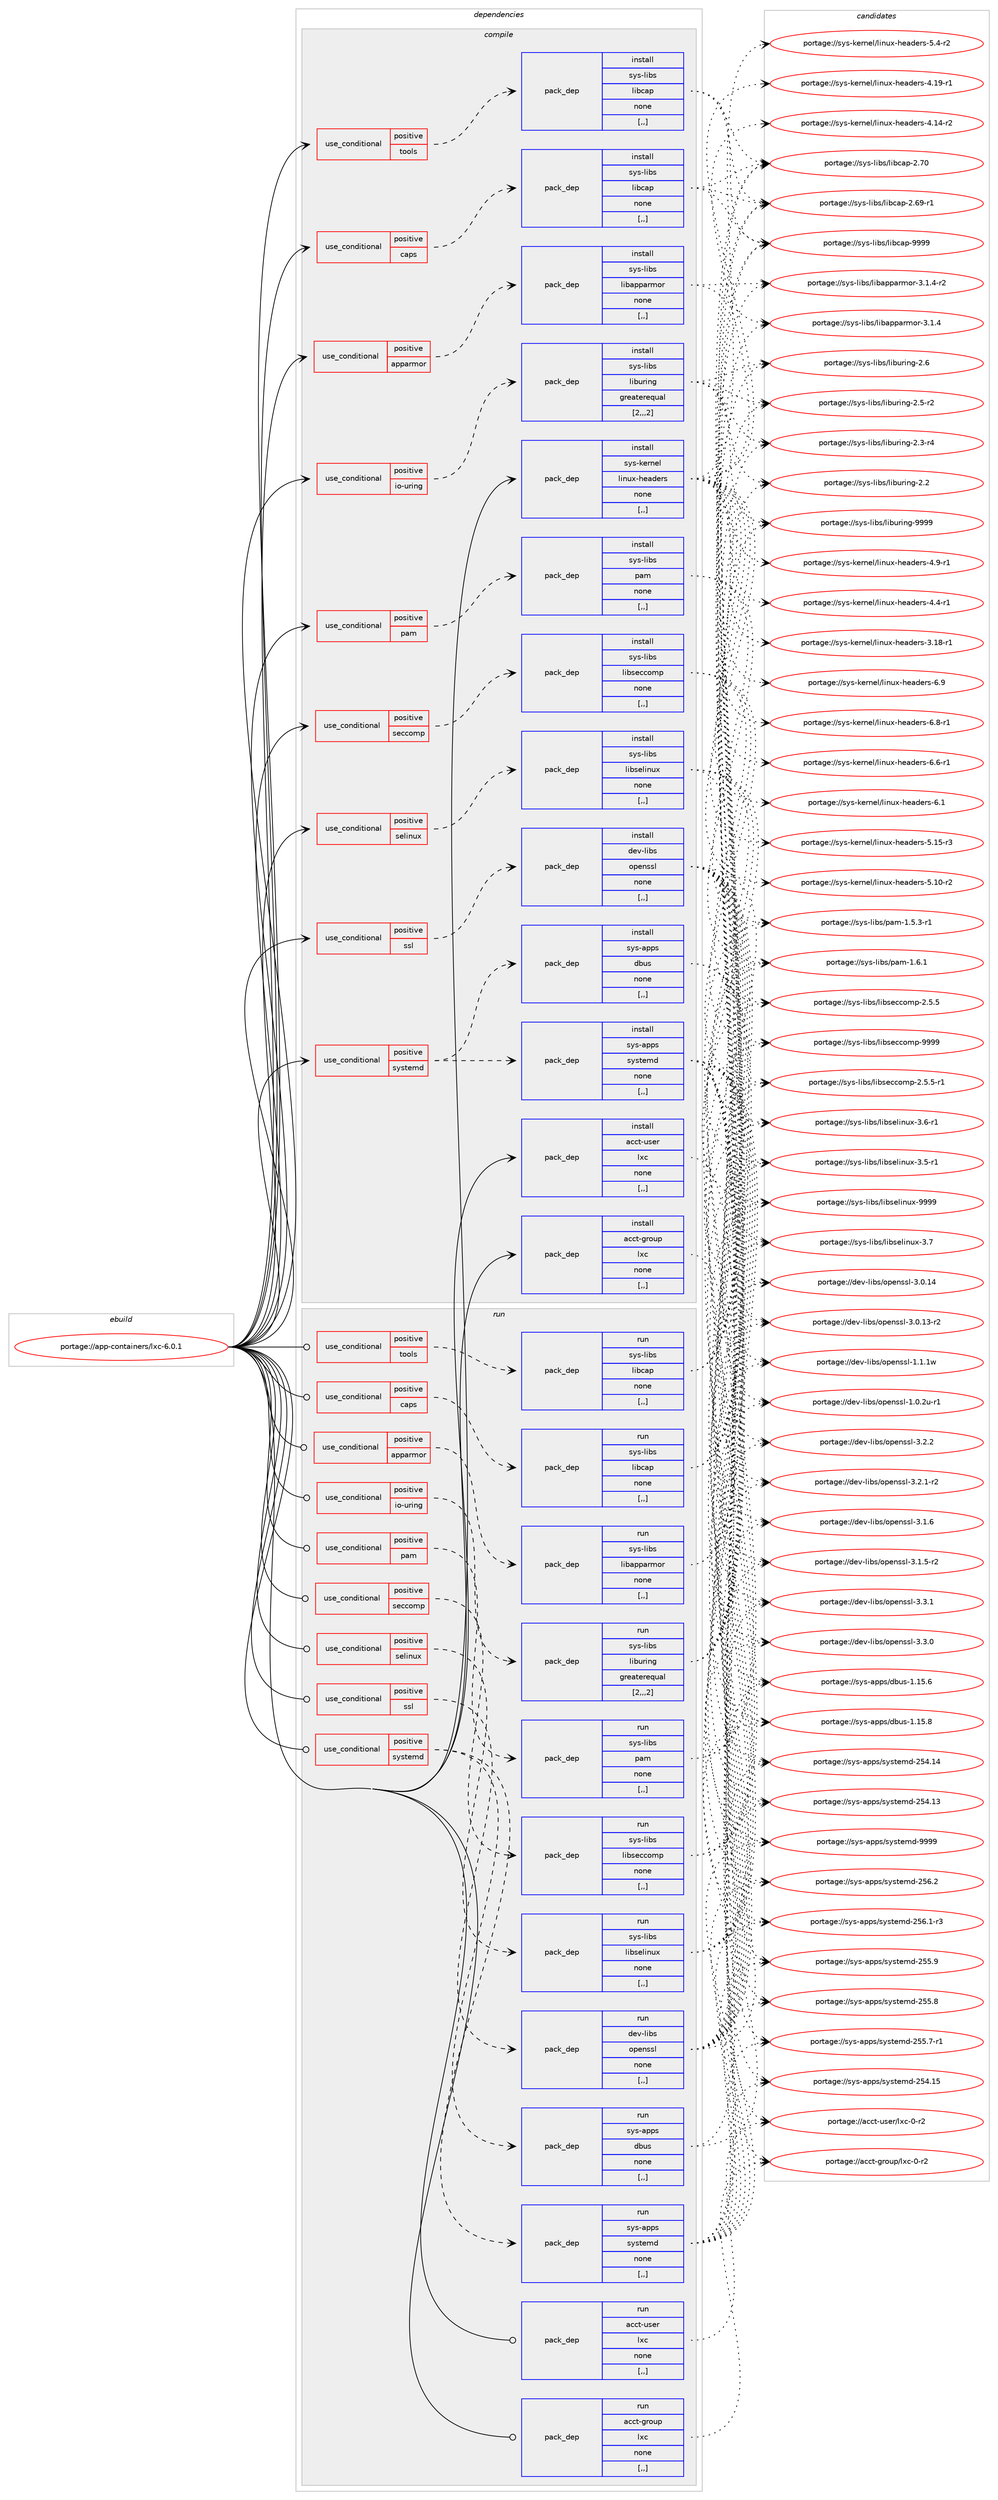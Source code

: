digraph prolog {

# *************
# Graph options
# *************

newrank=true;
concentrate=true;
compound=true;
graph [rankdir=LR,fontname=Helvetica,fontsize=10,ranksep=1.5];#, ranksep=2.5, nodesep=0.2];
edge  [arrowhead=vee];
node  [fontname=Helvetica,fontsize=10];

# **********
# The ebuild
# **********

subgraph cluster_leftcol {
color=gray;
label=<<i>ebuild</i>>;
id [label="portage://app-containers/lxc-6.0.1", color=red, width=4, href="../app-containers/lxc-6.0.1.svg"];
}

# ****************
# The dependencies
# ****************

subgraph cluster_midcol {
color=gray;
label=<<i>dependencies</i>>;
subgraph cluster_compile {
fillcolor="#eeeeee";
style=filled;
label=<<i>compile</i>>;
subgraph cond3061 {
dependency11506 [label=<<TABLE BORDER="0" CELLBORDER="1" CELLSPACING="0" CELLPADDING="4"><TR><TD ROWSPAN="3" CELLPADDING="10">use_conditional</TD></TR><TR><TD>positive</TD></TR><TR><TD>apparmor</TD></TR></TABLE>>, shape=none, color=red];
subgraph pack8384 {
dependency11507 [label=<<TABLE BORDER="0" CELLBORDER="1" CELLSPACING="0" CELLPADDING="4" WIDTH="220"><TR><TD ROWSPAN="6" CELLPADDING="30">pack_dep</TD></TR><TR><TD WIDTH="110">install</TD></TR><TR><TD>sys-libs</TD></TR><TR><TD>libapparmor</TD></TR><TR><TD>none</TD></TR><TR><TD>[,,]</TD></TR></TABLE>>, shape=none, color=blue];
}
dependency11506:e -> dependency11507:w [weight=20,style="dashed",arrowhead="vee"];
}
id:e -> dependency11506:w [weight=20,style="solid",arrowhead="vee"];
subgraph cond3062 {
dependency11508 [label=<<TABLE BORDER="0" CELLBORDER="1" CELLSPACING="0" CELLPADDING="4"><TR><TD ROWSPAN="3" CELLPADDING="10">use_conditional</TD></TR><TR><TD>positive</TD></TR><TR><TD>caps</TD></TR></TABLE>>, shape=none, color=red];
subgraph pack8385 {
dependency11509 [label=<<TABLE BORDER="0" CELLBORDER="1" CELLSPACING="0" CELLPADDING="4" WIDTH="220"><TR><TD ROWSPAN="6" CELLPADDING="30">pack_dep</TD></TR><TR><TD WIDTH="110">install</TD></TR><TR><TD>sys-libs</TD></TR><TR><TD>libcap</TD></TR><TR><TD>none</TD></TR><TR><TD>[,,]</TD></TR></TABLE>>, shape=none, color=blue];
}
dependency11508:e -> dependency11509:w [weight=20,style="dashed",arrowhead="vee"];
}
id:e -> dependency11508:w [weight=20,style="solid",arrowhead="vee"];
subgraph cond3063 {
dependency11510 [label=<<TABLE BORDER="0" CELLBORDER="1" CELLSPACING="0" CELLPADDING="4"><TR><TD ROWSPAN="3" CELLPADDING="10">use_conditional</TD></TR><TR><TD>positive</TD></TR><TR><TD>io-uring</TD></TR></TABLE>>, shape=none, color=red];
subgraph pack8386 {
dependency11511 [label=<<TABLE BORDER="0" CELLBORDER="1" CELLSPACING="0" CELLPADDING="4" WIDTH="220"><TR><TD ROWSPAN="6" CELLPADDING="30">pack_dep</TD></TR><TR><TD WIDTH="110">install</TD></TR><TR><TD>sys-libs</TD></TR><TR><TD>liburing</TD></TR><TR><TD>greaterequal</TD></TR><TR><TD>[2,,,2]</TD></TR></TABLE>>, shape=none, color=blue];
}
dependency11510:e -> dependency11511:w [weight=20,style="dashed",arrowhead="vee"];
}
id:e -> dependency11510:w [weight=20,style="solid",arrowhead="vee"];
subgraph cond3064 {
dependency11512 [label=<<TABLE BORDER="0" CELLBORDER="1" CELLSPACING="0" CELLPADDING="4"><TR><TD ROWSPAN="3" CELLPADDING="10">use_conditional</TD></TR><TR><TD>positive</TD></TR><TR><TD>pam</TD></TR></TABLE>>, shape=none, color=red];
subgraph pack8387 {
dependency11513 [label=<<TABLE BORDER="0" CELLBORDER="1" CELLSPACING="0" CELLPADDING="4" WIDTH="220"><TR><TD ROWSPAN="6" CELLPADDING="30">pack_dep</TD></TR><TR><TD WIDTH="110">install</TD></TR><TR><TD>sys-libs</TD></TR><TR><TD>pam</TD></TR><TR><TD>none</TD></TR><TR><TD>[,,]</TD></TR></TABLE>>, shape=none, color=blue];
}
dependency11512:e -> dependency11513:w [weight=20,style="dashed",arrowhead="vee"];
}
id:e -> dependency11512:w [weight=20,style="solid",arrowhead="vee"];
subgraph cond3065 {
dependency11514 [label=<<TABLE BORDER="0" CELLBORDER="1" CELLSPACING="0" CELLPADDING="4"><TR><TD ROWSPAN="3" CELLPADDING="10">use_conditional</TD></TR><TR><TD>positive</TD></TR><TR><TD>seccomp</TD></TR></TABLE>>, shape=none, color=red];
subgraph pack8388 {
dependency11515 [label=<<TABLE BORDER="0" CELLBORDER="1" CELLSPACING="0" CELLPADDING="4" WIDTH="220"><TR><TD ROWSPAN="6" CELLPADDING="30">pack_dep</TD></TR><TR><TD WIDTH="110">install</TD></TR><TR><TD>sys-libs</TD></TR><TR><TD>libseccomp</TD></TR><TR><TD>none</TD></TR><TR><TD>[,,]</TD></TR></TABLE>>, shape=none, color=blue];
}
dependency11514:e -> dependency11515:w [weight=20,style="dashed",arrowhead="vee"];
}
id:e -> dependency11514:w [weight=20,style="solid",arrowhead="vee"];
subgraph cond3066 {
dependency11516 [label=<<TABLE BORDER="0" CELLBORDER="1" CELLSPACING="0" CELLPADDING="4"><TR><TD ROWSPAN="3" CELLPADDING="10">use_conditional</TD></TR><TR><TD>positive</TD></TR><TR><TD>selinux</TD></TR></TABLE>>, shape=none, color=red];
subgraph pack8389 {
dependency11517 [label=<<TABLE BORDER="0" CELLBORDER="1" CELLSPACING="0" CELLPADDING="4" WIDTH="220"><TR><TD ROWSPAN="6" CELLPADDING="30">pack_dep</TD></TR><TR><TD WIDTH="110">install</TD></TR><TR><TD>sys-libs</TD></TR><TR><TD>libselinux</TD></TR><TR><TD>none</TD></TR><TR><TD>[,,]</TD></TR></TABLE>>, shape=none, color=blue];
}
dependency11516:e -> dependency11517:w [weight=20,style="dashed",arrowhead="vee"];
}
id:e -> dependency11516:w [weight=20,style="solid",arrowhead="vee"];
subgraph cond3067 {
dependency11518 [label=<<TABLE BORDER="0" CELLBORDER="1" CELLSPACING="0" CELLPADDING="4"><TR><TD ROWSPAN="3" CELLPADDING="10">use_conditional</TD></TR><TR><TD>positive</TD></TR><TR><TD>ssl</TD></TR></TABLE>>, shape=none, color=red];
subgraph pack8390 {
dependency11519 [label=<<TABLE BORDER="0" CELLBORDER="1" CELLSPACING="0" CELLPADDING="4" WIDTH="220"><TR><TD ROWSPAN="6" CELLPADDING="30">pack_dep</TD></TR><TR><TD WIDTH="110">install</TD></TR><TR><TD>dev-libs</TD></TR><TR><TD>openssl</TD></TR><TR><TD>none</TD></TR><TR><TD>[,,]</TD></TR></TABLE>>, shape=none, color=blue];
}
dependency11518:e -> dependency11519:w [weight=20,style="dashed",arrowhead="vee"];
}
id:e -> dependency11518:w [weight=20,style="solid",arrowhead="vee"];
subgraph cond3068 {
dependency11520 [label=<<TABLE BORDER="0" CELLBORDER="1" CELLSPACING="0" CELLPADDING="4"><TR><TD ROWSPAN="3" CELLPADDING="10">use_conditional</TD></TR><TR><TD>positive</TD></TR><TR><TD>systemd</TD></TR></TABLE>>, shape=none, color=red];
subgraph pack8391 {
dependency11521 [label=<<TABLE BORDER="0" CELLBORDER="1" CELLSPACING="0" CELLPADDING="4" WIDTH="220"><TR><TD ROWSPAN="6" CELLPADDING="30">pack_dep</TD></TR><TR><TD WIDTH="110">install</TD></TR><TR><TD>sys-apps</TD></TR><TR><TD>dbus</TD></TR><TR><TD>none</TD></TR><TR><TD>[,,]</TD></TR></TABLE>>, shape=none, color=blue];
}
dependency11520:e -> dependency11521:w [weight=20,style="dashed",arrowhead="vee"];
subgraph pack8392 {
dependency11522 [label=<<TABLE BORDER="0" CELLBORDER="1" CELLSPACING="0" CELLPADDING="4" WIDTH="220"><TR><TD ROWSPAN="6" CELLPADDING="30">pack_dep</TD></TR><TR><TD WIDTH="110">install</TD></TR><TR><TD>sys-apps</TD></TR><TR><TD>systemd</TD></TR><TR><TD>none</TD></TR><TR><TD>[,,]</TD></TR></TABLE>>, shape=none, color=blue];
}
dependency11520:e -> dependency11522:w [weight=20,style="dashed",arrowhead="vee"];
}
id:e -> dependency11520:w [weight=20,style="solid",arrowhead="vee"];
subgraph cond3069 {
dependency11523 [label=<<TABLE BORDER="0" CELLBORDER="1" CELLSPACING="0" CELLPADDING="4"><TR><TD ROWSPAN="3" CELLPADDING="10">use_conditional</TD></TR><TR><TD>positive</TD></TR><TR><TD>tools</TD></TR></TABLE>>, shape=none, color=red];
subgraph pack8393 {
dependency11524 [label=<<TABLE BORDER="0" CELLBORDER="1" CELLSPACING="0" CELLPADDING="4" WIDTH="220"><TR><TD ROWSPAN="6" CELLPADDING="30">pack_dep</TD></TR><TR><TD WIDTH="110">install</TD></TR><TR><TD>sys-libs</TD></TR><TR><TD>libcap</TD></TR><TR><TD>none</TD></TR><TR><TD>[,,]</TD></TR></TABLE>>, shape=none, color=blue];
}
dependency11523:e -> dependency11524:w [weight=20,style="dashed",arrowhead="vee"];
}
id:e -> dependency11523:w [weight=20,style="solid",arrowhead="vee"];
subgraph pack8394 {
dependency11525 [label=<<TABLE BORDER="0" CELLBORDER="1" CELLSPACING="0" CELLPADDING="4" WIDTH="220"><TR><TD ROWSPAN="6" CELLPADDING="30">pack_dep</TD></TR><TR><TD WIDTH="110">install</TD></TR><TR><TD>acct-group</TD></TR><TR><TD>lxc</TD></TR><TR><TD>none</TD></TR><TR><TD>[,,]</TD></TR></TABLE>>, shape=none, color=blue];
}
id:e -> dependency11525:w [weight=20,style="solid",arrowhead="vee"];
subgraph pack8395 {
dependency11526 [label=<<TABLE BORDER="0" CELLBORDER="1" CELLSPACING="0" CELLPADDING="4" WIDTH="220"><TR><TD ROWSPAN="6" CELLPADDING="30">pack_dep</TD></TR><TR><TD WIDTH="110">install</TD></TR><TR><TD>acct-user</TD></TR><TR><TD>lxc</TD></TR><TR><TD>none</TD></TR><TR><TD>[,,]</TD></TR></TABLE>>, shape=none, color=blue];
}
id:e -> dependency11526:w [weight=20,style="solid",arrowhead="vee"];
subgraph pack8396 {
dependency11527 [label=<<TABLE BORDER="0" CELLBORDER="1" CELLSPACING="0" CELLPADDING="4" WIDTH="220"><TR><TD ROWSPAN="6" CELLPADDING="30">pack_dep</TD></TR><TR><TD WIDTH="110">install</TD></TR><TR><TD>sys-kernel</TD></TR><TR><TD>linux-headers</TD></TR><TR><TD>none</TD></TR><TR><TD>[,,]</TD></TR></TABLE>>, shape=none, color=blue];
}
id:e -> dependency11527:w [weight=20,style="solid",arrowhead="vee"];
}
subgraph cluster_compileandrun {
fillcolor="#eeeeee";
style=filled;
label=<<i>compile and run</i>>;
}
subgraph cluster_run {
fillcolor="#eeeeee";
style=filled;
label=<<i>run</i>>;
subgraph cond3070 {
dependency11528 [label=<<TABLE BORDER="0" CELLBORDER="1" CELLSPACING="0" CELLPADDING="4"><TR><TD ROWSPAN="3" CELLPADDING="10">use_conditional</TD></TR><TR><TD>positive</TD></TR><TR><TD>apparmor</TD></TR></TABLE>>, shape=none, color=red];
subgraph pack8397 {
dependency11529 [label=<<TABLE BORDER="0" CELLBORDER="1" CELLSPACING="0" CELLPADDING="4" WIDTH="220"><TR><TD ROWSPAN="6" CELLPADDING="30">pack_dep</TD></TR><TR><TD WIDTH="110">run</TD></TR><TR><TD>sys-libs</TD></TR><TR><TD>libapparmor</TD></TR><TR><TD>none</TD></TR><TR><TD>[,,]</TD></TR></TABLE>>, shape=none, color=blue];
}
dependency11528:e -> dependency11529:w [weight=20,style="dashed",arrowhead="vee"];
}
id:e -> dependency11528:w [weight=20,style="solid",arrowhead="odot"];
subgraph cond3071 {
dependency11530 [label=<<TABLE BORDER="0" CELLBORDER="1" CELLSPACING="0" CELLPADDING="4"><TR><TD ROWSPAN="3" CELLPADDING="10">use_conditional</TD></TR><TR><TD>positive</TD></TR><TR><TD>caps</TD></TR></TABLE>>, shape=none, color=red];
subgraph pack8398 {
dependency11531 [label=<<TABLE BORDER="0" CELLBORDER="1" CELLSPACING="0" CELLPADDING="4" WIDTH="220"><TR><TD ROWSPAN="6" CELLPADDING="30">pack_dep</TD></TR><TR><TD WIDTH="110">run</TD></TR><TR><TD>sys-libs</TD></TR><TR><TD>libcap</TD></TR><TR><TD>none</TD></TR><TR><TD>[,,]</TD></TR></TABLE>>, shape=none, color=blue];
}
dependency11530:e -> dependency11531:w [weight=20,style="dashed",arrowhead="vee"];
}
id:e -> dependency11530:w [weight=20,style="solid",arrowhead="odot"];
subgraph cond3072 {
dependency11532 [label=<<TABLE BORDER="0" CELLBORDER="1" CELLSPACING="0" CELLPADDING="4"><TR><TD ROWSPAN="3" CELLPADDING="10">use_conditional</TD></TR><TR><TD>positive</TD></TR><TR><TD>io-uring</TD></TR></TABLE>>, shape=none, color=red];
subgraph pack8399 {
dependency11533 [label=<<TABLE BORDER="0" CELLBORDER="1" CELLSPACING="0" CELLPADDING="4" WIDTH="220"><TR><TD ROWSPAN="6" CELLPADDING="30">pack_dep</TD></TR><TR><TD WIDTH="110">run</TD></TR><TR><TD>sys-libs</TD></TR><TR><TD>liburing</TD></TR><TR><TD>greaterequal</TD></TR><TR><TD>[2,,,2]</TD></TR></TABLE>>, shape=none, color=blue];
}
dependency11532:e -> dependency11533:w [weight=20,style="dashed",arrowhead="vee"];
}
id:e -> dependency11532:w [weight=20,style="solid",arrowhead="odot"];
subgraph cond3073 {
dependency11534 [label=<<TABLE BORDER="0" CELLBORDER="1" CELLSPACING="0" CELLPADDING="4"><TR><TD ROWSPAN="3" CELLPADDING="10">use_conditional</TD></TR><TR><TD>positive</TD></TR><TR><TD>pam</TD></TR></TABLE>>, shape=none, color=red];
subgraph pack8400 {
dependency11535 [label=<<TABLE BORDER="0" CELLBORDER="1" CELLSPACING="0" CELLPADDING="4" WIDTH="220"><TR><TD ROWSPAN="6" CELLPADDING="30">pack_dep</TD></TR><TR><TD WIDTH="110">run</TD></TR><TR><TD>sys-libs</TD></TR><TR><TD>pam</TD></TR><TR><TD>none</TD></TR><TR><TD>[,,]</TD></TR></TABLE>>, shape=none, color=blue];
}
dependency11534:e -> dependency11535:w [weight=20,style="dashed",arrowhead="vee"];
}
id:e -> dependency11534:w [weight=20,style="solid",arrowhead="odot"];
subgraph cond3074 {
dependency11536 [label=<<TABLE BORDER="0" CELLBORDER="1" CELLSPACING="0" CELLPADDING="4"><TR><TD ROWSPAN="3" CELLPADDING="10">use_conditional</TD></TR><TR><TD>positive</TD></TR><TR><TD>seccomp</TD></TR></TABLE>>, shape=none, color=red];
subgraph pack8401 {
dependency11537 [label=<<TABLE BORDER="0" CELLBORDER="1" CELLSPACING="0" CELLPADDING="4" WIDTH="220"><TR><TD ROWSPAN="6" CELLPADDING="30">pack_dep</TD></TR><TR><TD WIDTH="110">run</TD></TR><TR><TD>sys-libs</TD></TR><TR><TD>libseccomp</TD></TR><TR><TD>none</TD></TR><TR><TD>[,,]</TD></TR></TABLE>>, shape=none, color=blue];
}
dependency11536:e -> dependency11537:w [weight=20,style="dashed",arrowhead="vee"];
}
id:e -> dependency11536:w [weight=20,style="solid",arrowhead="odot"];
subgraph cond3075 {
dependency11538 [label=<<TABLE BORDER="0" CELLBORDER="1" CELLSPACING="0" CELLPADDING="4"><TR><TD ROWSPAN="3" CELLPADDING="10">use_conditional</TD></TR><TR><TD>positive</TD></TR><TR><TD>selinux</TD></TR></TABLE>>, shape=none, color=red];
subgraph pack8402 {
dependency11539 [label=<<TABLE BORDER="0" CELLBORDER="1" CELLSPACING="0" CELLPADDING="4" WIDTH="220"><TR><TD ROWSPAN="6" CELLPADDING="30">pack_dep</TD></TR><TR><TD WIDTH="110">run</TD></TR><TR><TD>sys-libs</TD></TR><TR><TD>libselinux</TD></TR><TR><TD>none</TD></TR><TR><TD>[,,]</TD></TR></TABLE>>, shape=none, color=blue];
}
dependency11538:e -> dependency11539:w [weight=20,style="dashed",arrowhead="vee"];
}
id:e -> dependency11538:w [weight=20,style="solid",arrowhead="odot"];
subgraph cond3076 {
dependency11540 [label=<<TABLE BORDER="0" CELLBORDER="1" CELLSPACING="0" CELLPADDING="4"><TR><TD ROWSPAN="3" CELLPADDING="10">use_conditional</TD></TR><TR><TD>positive</TD></TR><TR><TD>ssl</TD></TR></TABLE>>, shape=none, color=red];
subgraph pack8403 {
dependency11541 [label=<<TABLE BORDER="0" CELLBORDER="1" CELLSPACING="0" CELLPADDING="4" WIDTH="220"><TR><TD ROWSPAN="6" CELLPADDING="30">pack_dep</TD></TR><TR><TD WIDTH="110">run</TD></TR><TR><TD>dev-libs</TD></TR><TR><TD>openssl</TD></TR><TR><TD>none</TD></TR><TR><TD>[,,]</TD></TR></TABLE>>, shape=none, color=blue];
}
dependency11540:e -> dependency11541:w [weight=20,style="dashed",arrowhead="vee"];
}
id:e -> dependency11540:w [weight=20,style="solid",arrowhead="odot"];
subgraph cond3077 {
dependency11542 [label=<<TABLE BORDER="0" CELLBORDER="1" CELLSPACING="0" CELLPADDING="4"><TR><TD ROWSPAN="3" CELLPADDING="10">use_conditional</TD></TR><TR><TD>positive</TD></TR><TR><TD>systemd</TD></TR></TABLE>>, shape=none, color=red];
subgraph pack8404 {
dependency11543 [label=<<TABLE BORDER="0" CELLBORDER="1" CELLSPACING="0" CELLPADDING="4" WIDTH="220"><TR><TD ROWSPAN="6" CELLPADDING="30">pack_dep</TD></TR><TR><TD WIDTH="110">run</TD></TR><TR><TD>sys-apps</TD></TR><TR><TD>dbus</TD></TR><TR><TD>none</TD></TR><TR><TD>[,,]</TD></TR></TABLE>>, shape=none, color=blue];
}
dependency11542:e -> dependency11543:w [weight=20,style="dashed",arrowhead="vee"];
subgraph pack8405 {
dependency11544 [label=<<TABLE BORDER="0" CELLBORDER="1" CELLSPACING="0" CELLPADDING="4" WIDTH="220"><TR><TD ROWSPAN="6" CELLPADDING="30">pack_dep</TD></TR><TR><TD WIDTH="110">run</TD></TR><TR><TD>sys-apps</TD></TR><TR><TD>systemd</TD></TR><TR><TD>none</TD></TR><TR><TD>[,,]</TD></TR></TABLE>>, shape=none, color=blue];
}
dependency11542:e -> dependency11544:w [weight=20,style="dashed",arrowhead="vee"];
}
id:e -> dependency11542:w [weight=20,style="solid",arrowhead="odot"];
subgraph cond3078 {
dependency11545 [label=<<TABLE BORDER="0" CELLBORDER="1" CELLSPACING="0" CELLPADDING="4"><TR><TD ROWSPAN="3" CELLPADDING="10">use_conditional</TD></TR><TR><TD>positive</TD></TR><TR><TD>tools</TD></TR></TABLE>>, shape=none, color=red];
subgraph pack8406 {
dependency11546 [label=<<TABLE BORDER="0" CELLBORDER="1" CELLSPACING="0" CELLPADDING="4" WIDTH="220"><TR><TD ROWSPAN="6" CELLPADDING="30">pack_dep</TD></TR><TR><TD WIDTH="110">run</TD></TR><TR><TD>sys-libs</TD></TR><TR><TD>libcap</TD></TR><TR><TD>none</TD></TR><TR><TD>[,,]</TD></TR></TABLE>>, shape=none, color=blue];
}
dependency11545:e -> dependency11546:w [weight=20,style="dashed",arrowhead="vee"];
}
id:e -> dependency11545:w [weight=20,style="solid",arrowhead="odot"];
subgraph pack8407 {
dependency11547 [label=<<TABLE BORDER="0" CELLBORDER="1" CELLSPACING="0" CELLPADDING="4" WIDTH="220"><TR><TD ROWSPAN="6" CELLPADDING="30">pack_dep</TD></TR><TR><TD WIDTH="110">run</TD></TR><TR><TD>acct-group</TD></TR><TR><TD>lxc</TD></TR><TR><TD>none</TD></TR><TR><TD>[,,]</TD></TR></TABLE>>, shape=none, color=blue];
}
id:e -> dependency11547:w [weight=20,style="solid",arrowhead="odot"];
subgraph pack8408 {
dependency11548 [label=<<TABLE BORDER="0" CELLBORDER="1" CELLSPACING="0" CELLPADDING="4" WIDTH="220"><TR><TD ROWSPAN="6" CELLPADDING="30">pack_dep</TD></TR><TR><TD WIDTH="110">run</TD></TR><TR><TD>acct-user</TD></TR><TR><TD>lxc</TD></TR><TR><TD>none</TD></TR><TR><TD>[,,]</TD></TR></TABLE>>, shape=none, color=blue];
}
id:e -> dependency11548:w [weight=20,style="solid",arrowhead="odot"];
}
}

# **************
# The candidates
# **************

subgraph cluster_choices {
rank=same;
color=gray;
label=<<i>candidates</i>>;

subgraph choice8384 {
color=black;
nodesep=1;
choice1151211154510810598115471081059897112112971141091111144551464946524511450 [label="portage://sys-libs/libapparmor-3.1.4-r2", color=red, width=4,href="../sys-libs/libapparmor-3.1.4-r2.svg"];
choice115121115451081059811547108105989711211297114109111114455146494652 [label="portage://sys-libs/libapparmor-3.1.4", color=red, width=4,href="../sys-libs/libapparmor-3.1.4.svg"];
dependency11507:e -> choice1151211154510810598115471081059897112112971141091111144551464946524511450:w [style=dotted,weight="100"];
dependency11507:e -> choice115121115451081059811547108105989711211297114109111114455146494652:w [style=dotted,weight="100"];
}
subgraph choice8385 {
color=black;
nodesep=1;
choice1151211154510810598115471081059899971124557575757 [label="portage://sys-libs/libcap-9999", color=red, width=4,href="../sys-libs/libcap-9999.svg"];
choice1151211154510810598115471081059899971124550465548 [label="portage://sys-libs/libcap-2.70", color=red, width=4,href="../sys-libs/libcap-2.70.svg"];
choice11512111545108105981154710810598999711245504654574511449 [label="portage://sys-libs/libcap-2.69-r1", color=red, width=4,href="../sys-libs/libcap-2.69-r1.svg"];
dependency11509:e -> choice1151211154510810598115471081059899971124557575757:w [style=dotted,weight="100"];
dependency11509:e -> choice1151211154510810598115471081059899971124550465548:w [style=dotted,weight="100"];
dependency11509:e -> choice11512111545108105981154710810598999711245504654574511449:w [style=dotted,weight="100"];
}
subgraph choice8386 {
color=black;
nodesep=1;
choice115121115451081059811547108105981171141051101034557575757 [label="portage://sys-libs/liburing-9999", color=red, width=4,href="../sys-libs/liburing-9999.svg"];
choice1151211154510810598115471081059811711410511010345504654 [label="portage://sys-libs/liburing-2.6", color=red, width=4,href="../sys-libs/liburing-2.6.svg"];
choice11512111545108105981154710810598117114105110103455046534511450 [label="portage://sys-libs/liburing-2.5-r2", color=red, width=4,href="../sys-libs/liburing-2.5-r2.svg"];
choice11512111545108105981154710810598117114105110103455046514511452 [label="portage://sys-libs/liburing-2.3-r4", color=red, width=4,href="../sys-libs/liburing-2.3-r4.svg"];
choice1151211154510810598115471081059811711410511010345504650 [label="portage://sys-libs/liburing-2.2", color=red, width=4,href="../sys-libs/liburing-2.2.svg"];
dependency11511:e -> choice115121115451081059811547108105981171141051101034557575757:w [style=dotted,weight="100"];
dependency11511:e -> choice1151211154510810598115471081059811711410511010345504654:w [style=dotted,weight="100"];
dependency11511:e -> choice11512111545108105981154710810598117114105110103455046534511450:w [style=dotted,weight="100"];
dependency11511:e -> choice11512111545108105981154710810598117114105110103455046514511452:w [style=dotted,weight="100"];
dependency11511:e -> choice1151211154510810598115471081059811711410511010345504650:w [style=dotted,weight="100"];
}
subgraph choice8387 {
color=black;
nodesep=1;
choice11512111545108105981154711297109454946544649 [label="portage://sys-libs/pam-1.6.1", color=red, width=4,href="../sys-libs/pam-1.6.1.svg"];
choice115121115451081059811547112971094549465346514511449 [label="portage://sys-libs/pam-1.5.3-r1", color=red, width=4,href="../sys-libs/pam-1.5.3-r1.svg"];
dependency11513:e -> choice11512111545108105981154711297109454946544649:w [style=dotted,weight="100"];
dependency11513:e -> choice115121115451081059811547112971094549465346514511449:w [style=dotted,weight="100"];
}
subgraph choice8388 {
color=black;
nodesep=1;
choice1151211154510810598115471081059811510199991111091124557575757 [label="portage://sys-libs/libseccomp-9999", color=red, width=4,href="../sys-libs/libseccomp-9999.svg"];
choice1151211154510810598115471081059811510199991111091124550465346534511449 [label="portage://sys-libs/libseccomp-2.5.5-r1", color=red, width=4,href="../sys-libs/libseccomp-2.5.5-r1.svg"];
choice115121115451081059811547108105981151019999111109112455046534653 [label="portage://sys-libs/libseccomp-2.5.5", color=red, width=4,href="../sys-libs/libseccomp-2.5.5.svg"];
dependency11515:e -> choice1151211154510810598115471081059811510199991111091124557575757:w [style=dotted,weight="100"];
dependency11515:e -> choice1151211154510810598115471081059811510199991111091124550465346534511449:w [style=dotted,weight="100"];
dependency11515:e -> choice115121115451081059811547108105981151019999111109112455046534653:w [style=dotted,weight="100"];
}
subgraph choice8389 {
color=black;
nodesep=1;
choice115121115451081059811547108105981151011081051101171204557575757 [label="portage://sys-libs/libselinux-9999", color=red, width=4,href="../sys-libs/libselinux-9999.svg"];
choice1151211154510810598115471081059811510110810511011712045514655 [label="portage://sys-libs/libselinux-3.7", color=red, width=4,href="../sys-libs/libselinux-3.7.svg"];
choice11512111545108105981154710810598115101108105110117120455146544511449 [label="portage://sys-libs/libselinux-3.6-r1", color=red, width=4,href="../sys-libs/libselinux-3.6-r1.svg"];
choice11512111545108105981154710810598115101108105110117120455146534511449 [label="portage://sys-libs/libselinux-3.5-r1", color=red, width=4,href="../sys-libs/libselinux-3.5-r1.svg"];
dependency11517:e -> choice115121115451081059811547108105981151011081051101171204557575757:w [style=dotted,weight="100"];
dependency11517:e -> choice1151211154510810598115471081059811510110810511011712045514655:w [style=dotted,weight="100"];
dependency11517:e -> choice11512111545108105981154710810598115101108105110117120455146544511449:w [style=dotted,weight="100"];
dependency11517:e -> choice11512111545108105981154710810598115101108105110117120455146534511449:w [style=dotted,weight="100"];
}
subgraph choice8390 {
color=black;
nodesep=1;
choice100101118451081059811547111112101110115115108455146514649 [label="portage://dev-libs/openssl-3.3.1", color=red, width=4,href="../dev-libs/openssl-3.3.1.svg"];
choice100101118451081059811547111112101110115115108455146514648 [label="portage://dev-libs/openssl-3.3.0", color=red, width=4,href="../dev-libs/openssl-3.3.0.svg"];
choice100101118451081059811547111112101110115115108455146504650 [label="portage://dev-libs/openssl-3.2.2", color=red, width=4,href="../dev-libs/openssl-3.2.2.svg"];
choice1001011184510810598115471111121011101151151084551465046494511450 [label="portage://dev-libs/openssl-3.2.1-r2", color=red, width=4,href="../dev-libs/openssl-3.2.1-r2.svg"];
choice100101118451081059811547111112101110115115108455146494654 [label="portage://dev-libs/openssl-3.1.6", color=red, width=4,href="../dev-libs/openssl-3.1.6.svg"];
choice1001011184510810598115471111121011101151151084551464946534511450 [label="portage://dev-libs/openssl-3.1.5-r2", color=red, width=4,href="../dev-libs/openssl-3.1.5-r2.svg"];
choice10010111845108105981154711111210111011511510845514648464952 [label="portage://dev-libs/openssl-3.0.14", color=red, width=4,href="../dev-libs/openssl-3.0.14.svg"];
choice100101118451081059811547111112101110115115108455146484649514511450 [label="portage://dev-libs/openssl-3.0.13-r2", color=red, width=4,href="../dev-libs/openssl-3.0.13-r2.svg"];
choice100101118451081059811547111112101110115115108454946494649119 [label="portage://dev-libs/openssl-1.1.1w", color=red, width=4,href="../dev-libs/openssl-1.1.1w.svg"];
choice1001011184510810598115471111121011101151151084549464846501174511449 [label="portage://dev-libs/openssl-1.0.2u-r1", color=red, width=4,href="../dev-libs/openssl-1.0.2u-r1.svg"];
dependency11519:e -> choice100101118451081059811547111112101110115115108455146514649:w [style=dotted,weight="100"];
dependency11519:e -> choice100101118451081059811547111112101110115115108455146514648:w [style=dotted,weight="100"];
dependency11519:e -> choice100101118451081059811547111112101110115115108455146504650:w [style=dotted,weight="100"];
dependency11519:e -> choice1001011184510810598115471111121011101151151084551465046494511450:w [style=dotted,weight="100"];
dependency11519:e -> choice100101118451081059811547111112101110115115108455146494654:w [style=dotted,weight="100"];
dependency11519:e -> choice1001011184510810598115471111121011101151151084551464946534511450:w [style=dotted,weight="100"];
dependency11519:e -> choice10010111845108105981154711111210111011511510845514648464952:w [style=dotted,weight="100"];
dependency11519:e -> choice100101118451081059811547111112101110115115108455146484649514511450:w [style=dotted,weight="100"];
dependency11519:e -> choice100101118451081059811547111112101110115115108454946494649119:w [style=dotted,weight="100"];
dependency11519:e -> choice1001011184510810598115471111121011101151151084549464846501174511449:w [style=dotted,weight="100"];
}
subgraph choice8391 {
color=black;
nodesep=1;
choice1151211154597112112115471009811711545494649534656 [label="portage://sys-apps/dbus-1.15.8", color=red, width=4,href="../sys-apps/dbus-1.15.8.svg"];
choice1151211154597112112115471009811711545494649534654 [label="portage://sys-apps/dbus-1.15.6", color=red, width=4,href="../sys-apps/dbus-1.15.6.svg"];
dependency11521:e -> choice1151211154597112112115471009811711545494649534656:w [style=dotted,weight="100"];
dependency11521:e -> choice1151211154597112112115471009811711545494649534654:w [style=dotted,weight="100"];
}
subgraph choice8392 {
color=black;
nodesep=1;
choice1151211154597112112115471151211151161011091004557575757 [label="portage://sys-apps/systemd-9999", color=red, width=4,href="../sys-apps/systemd-9999.svg"];
choice115121115459711211211547115121115116101109100455053544650 [label="portage://sys-apps/systemd-256.2", color=red, width=4,href="../sys-apps/systemd-256.2.svg"];
choice1151211154597112112115471151211151161011091004550535446494511451 [label="portage://sys-apps/systemd-256.1-r3", color=red, width=4,href="../sys-apps/systemd-256.1-r3.svg"];
choice115121115459711211211547115121115116101109100455053534657 [label="portage://sys-apps/systemd-255.9", color=red, width=4,href="../sys-apps/systemd-255.9.svg"];
choice115121115459711211211547115121115116101109100455053534656 [label="portage://sys-apps/systemd-255.8", color=red, width=4,href="../sys-apps/systemd-255.8.svg"];
choice1151211154597112112115471151211151161011091004550535346554511449 [label="portage://sys-apps/systemd-255.7-r1", color=red, width=4,href="../sys-apps/systemd-255.7-r1.svg"];
choice11512111545971121121154711512111511610110910045505352464953 [label="portage://sys-apps/systemd-254.15", color=red, width=4,href="../sys-apps/systemd-254.15.svg"];
choice11512111545971121121154711512111511610110910045505352464952 [label="portage://sys-apps/systemd-254.14", color=red, width=4,href="../sys-apps/systemd-254.14.svg"];
choice11512111545971121121154711512111511610110910045505352464951 [label="portage://sys-apps/systemd-254.13", color=red, width=4,href="../sys-apps/systemd-254.13.svg"];
dependency11522:e -> choice1151211154597112112115471151211151161011091004557575757:w [style=dotted,weight="100"];
dependency11522:e -> choice115121115459711211211547115121115116101109100455053544650:w [style=dotted,weight="100"];
dependency11522:e -> choice1151211154597112112115471151211151161011091004550535446494511451:w [style=dotted,weight="100"];
dependency11522:e -> choice115121115459711211211547115121115116101109100455053534657:w [style=dotted,weight="100"];
dependency11522:e -> choice115121115459711211211547115121115116101109100455053534656:w [style=dotted,weight="100"];
dependency11522:e -> choice1151211154597112112115471151211151161011091004550535346554511449:w [style=dotted,weight="100"];
dependency11522:e -> choice11512111545971121121154711512111511610110910045505352464953:w [style=dotted,weight="100"];
dependency11522:e -> choice11512111545971121121154711512111511610110910045505352464952:w [style=dotted,weight="100"];
dependency11522:e -> choice11512111545971121121154711512111511610110910045505352464951:w [style=dotted,weight="100"];
}
subgraph choice8393 {
color=black;
nodesep=1;
choice1151211154510810598115471081059899971124557575757 [label="portage://sys-libs/libcap-9999", color=red, width=4,href="../sys-libs/libcap-9999.svg"];
choice1151211154510810598115471081059899971124550465548 [label="portage://sys-libs/libcap-2.70", color=red, width=4,href="../sys-libs/libcap-2.70.svg"];
choice11512111545108105981154710810598999711245504654574511449 [label="portage://sys-libs/libcap-2.69-r1", color=red, width=4,href="../sys-libs/libcap-2.69-r1.svg"];
dependency11524:e -> choice1151211154510810598115471081059899971124557575757:w [style=dotted,weight="100"];
dependency11524:e -> choice1151211154510810598115471081059899971124550465548:w [style=dotted,weight="100"];
dependency11524:e -> choice11512111545108105981154710810598999711245504654574511449:w [style=dotted,weight="100"];
}
subgraph choice8394 {
color=black;
nodesep=1;
choice97999911645103114111117112471081209945484511450 [label="portage://acct-group/lxc-0-r2", color=red, width=4,href="../acct-group/lxc-0-r2.svg"];
dependency11525:e -> choice97999911645103114111117112471081209945484511450:w [style=dotted,weight="100"];
}
subgraph choice8395 {
color=black;
nodesep=1;
choice97999911645117115101114471081209945484511450 [label="portage://acct-user/lxc-0-r2", color=red, width=4,href="../acct-user/lxc-0-r2.svg"];
dependency11526:e -> choice97999911645117115101114471081209945484511450:w [style=dotted,weight="100"];
}
subgraph choice8396 {
color=black;
nodesep=1;
choice1151211154510710111411010110847108105110117120451041019710010111411545544657 [label="portage://sys-kernel/linux-headers-6.9", color=red, width=4,href="../sys-kernel/linux-headers-6.9.svg"];
choice11512111545107101114110101108471081051101171204510410197100101114115455446564511449 [label="portage://sys-kernel/linux-headers-6.8-r1", color=red, width=4,href="../sys-kernel/linux-headers-6.8-r1.svg"];
choice11512111545107101114110101108471081051101171204510410197100101114115455446544511449 [label="portage://sys-kernel/linux-headers-6.6-r1", color=red, width=4,href="../sys-kernel/linux-headers-6.6-r1.svg"];
choice1151211154510710111411010110847108105110117120451041019710010111411545544649 [label="portage://sys-kernel/linux-headers-6.1", color=red, width=4,href="../sys-kernel/linux-headers-6.1.svg"];
choice1151211154510710111411010110847108105110117120451041019710010111411545534649534511451 [label="portage://sys-kernel/linux-headers-5.15-r3", color=red, width=4,href="../sys-kernel/linux-headers-5.15-r3.svg"];
choice1151211154510710111411010110847108105110117120451041019710010111411545534649484511450 [label="portage://sys-kernel/linux-headers-5.10-r2", color=red, width=4,href="../sys-kernel/linux-headers-5.10-r2.svg"];
choice11512111545107101114110101108471081051101171204510410197100101114115455346524511450 [label="portage://sys-kernel/linux-headers-5.4-r2", color=red, width=4,href="../sys-kernel/linux-headers-5.4-r2.svg"];
choice1151211154510710111411010110847108105110117120451041019710010111411545524649574511449 [label="portage://sys-kernel/linux-headers-4.19-r1", color=red, width=4,href="../sys-kernel/linux-headers-4.19-r1.svg"];
choice1151211154510710111411010110847108105110117120451041019710010111411545524649524511450 [label="portage://sys-kernel/linux-headers-4.14-r2", color=red, width=4,href="../sys-kernel/linux-headers-4.14-r2.svg"];
choice11512111545107101114110101108471081051101171204510410197100101114115455246574511449 [label="portage://sys-kernel/linux-headers-4.9-r1", color=red, width=4,href="../sys-kernel/linux-headers-4.9-r1.svg"];
choice11512111545107101114110101108471081051101171204510410197100101114115455246524511449 [label="portage://sys-kernel/linux-headers-4.4-r1", color=red, width=4,href="../sys-kernel/linux-headers-4.4-r1.svg"];
choice1151211154510710111411010110847108105110117120451041019710010111411545514649564511449 [label="portage://sys-kernel/linux-headers-3.18-r1", color=red, width=4,href="../sys-kernel/linux-headers-3.18-r1.svg"];
dependency11527:e -> choice1151211154510710111411010110847108105110117120451041019710010111411545544657:w [style=dotted,weight="100"];
dependency11527:e -> choice11512111545107101114110101108471081051101171204510410197100101114115455446564511449:w [style=dotted,weight="100"];
dependency11527:e -> choice11512111545107101114110101108471081051101171204510410197100101114115455446544511449:w [style=dotted,weight="100"];
dependency11527:e -> choice1151211154510710111411010110847108105110117120451041019710010111411545544649:w [style=dotted,weight="100"];
dependency11527:e -> choice1151211154510710111411010110847108105110117120451041019710010111411545534649534511451:w [style=dotted,weight="100"];
dependency11527:e -> choice1151211154510710111411010110847108105110117120451041019710010111411545534649484511450:w [style=dotted,weight="100"];
dependency11527:e -> choice11512111545107101114110101108471081051101171204510410197100101114115455346524511450:w [style=dotted,weight="100"];
dependency11527:e -> choice1151211154510710111411010110847108105110117120451041019710010111411545524649574511449:w [style=dotted,weight="100"];
dependency11527:e -> choice1151211154510710111411010110847108105110117120451041019710010111411545524649524511450:w [style=dotted,weight="100"];
dependency11527:e -> choice11512111545107101114110101108471081051101171204510410197100101114115455246574511449:w [style=dotted,weight="100"];
dependency11527:e -> choice11512111545107101114110101108471081051101171204510410197100101114115455246524511449:w [style=dotted,weight="100"];
dependency11527:e -> choice1151211154510710111411010110847108105110117120451041019710010111411545514649564511449:w [style=dotted,weight="100"];
}
subgraph choice8397 {
color=black;
nodesep=1;
choice1151211154510810598115471081059897112112971141091111144551464946524511450 [label="portage://sys-libs/libapparmor-3.1.4-r2", color=red, width=4,href="../sys-libs/libapparmor-3.1.4-r2.svg"];
choice115121115451081059811547108105989711211297114109111114455146494652 [label="portage://sys-libs/libapparmor-3.1.4", color=red, width=4,href="../sys-libs/libapparmor-3.1.4.svg"];
dependency11529:e -> choice1151211154510810598115471081059897112112971141091111144551464946524511450:w [style=dotted,weight="100"];
dependency11529:e -> choice115121115451081059811547108105989711211297114109111114455146494652:w [style=dotted,weight="100"];
}
subgraph choice8398 {
color=black;
nodesep=1;
choice1151211154510810598115471081059899971124557575757 [label="portage://sys-libs/libcap-9999", color=red, width=4,href="../sys-libs/libcap-9999.svg"];
choice1151211154510810598115471081059899971124550465548 [label="portage://sys-libs/libcap-2.70", color=red, width=4,href="../sys-libs/libcap-2.70.svg"];
choice11512111545108105981154710810598999711245504654574511449 [label="portage://sys-libs/libcap-2.69-r1", color=red, width=4,href="../sys-libs/libcap-2.69-r1.svg"];
dependency11531:e -> choice1151211154510810598115471081059899971124557575757:w [style=dotted,weight="100"];
dependency11531:e -> choice1151211154510810598115471081059899971124550465548:w [style=dotted,weight="100"];
dependency11531:e -> choice11512111545108105981154710810598999711245504654574511449:w [style=dotted,weight="100"];
}
subgraph choice8399 {
color=black;
nodesep=1;
choice115121115451081059811547108105981171141051101034557575757 [label="portage://sys-libs/liburing-9999", color=red, width=4,href="../sys-libs/liburing-9999.svg"];
choice1151211154510810598115471081059811711410511010345504654 [label="portage://sys-libs/liburing-2.6", color=red, width=4,href="../sys-libs/liburing-2.6.svg"];
choice11512111545108105981154710810598117114105110103455046534511450 [label="portage://sys-libs/liburing-2.5-r2", color=red, width=4,href="../sys-libs/liburing-2.5-r2.svg"];
choice11512111545108105981154710810598117114105110103455046514511452 [label="portage://sys-libs/liburing-2.3-r4", color=red, width=4,href="../sys-libs/liburing-2.3-r4.svg"];
choice1151211154510810598115471081059811711410511010345504650 [label="portage://sys-libs/liburing-2.2", color=red, width=4,href="../sys-libs/liburing-2.2.svg"];
dependency11533:e -> choice115121115451081059811547108105981171141051101034557575757:w [style=dotted,weight="100"];
dependency11533:e -> choice1151211154510810598115471081059811711410511010345504654:w [style=dotted,weight="100"];
dependency11533:e -> choice11512111545108105981154710810598117114105110103455046534511450:w [style=dotted,weight="100"];
dependency11533:e -> choice11512111545108105981154710810598117114105110103455046514511452:w [style=dotted,weight="100"];
dependency11533:e -> choice1151211154510810598115471081059811711410511010345504650:w [style=dotted,weight="100"];
}
subgraph choice8400 {
color=black;
nodesep=1;
choice11512111545108105981154711297109454946544649 [label="portage://sys-libs/pam-1.6.1", color=red, width=4,href="../sys-libs/pam-1.6.1.svg"];
choice115121115451081059811547112971094549465346514511449 [label="portage://sys-libs/pam-1.5.3-r1", color=red, width=4,href="../sys-libs/pam-1.5.3-r1.svg"];
dependency11535:e -> choice11512111545108105981154711297109454946544649:w [style=dotted,weight="100"];
dependency11535:e -> choice115121115451081059811547112971094549465346514511449:w [style=dotted,weight="100"];
}
subgraph choice8401 {
color=black;
nodesep=1;
choice1151211154510810598115471081059811510199991111091124557575757 [label="portage://sys-libs/libseccomp-9999", color=red, width=4,href="../sys-libs/libseccomp-9999.svg"];
choice1151211154510810598115471081059811510199991111091124550465346534511449 [label="portage://sys-libs/libseccomp-2.5.5-r1", color=red, width=4,href="../sys-libs/libseccomp-2.5.5-r1.svg"];
choice115121115451081059811547108105981151019999111109112455046534653 [label="portage://sys-libs/libseccomp-2.5.5", color=red, width=4,href="../sys-libs/libseccomp-2.5.5.svg"];
dependency11537:e -> choice1151211154510810598115471081059811510199991111091124557575757:w [style=dotted,weight="100"];
dependency11537:e -> choice1151211154510810598115471081059811510199991111091124550465346534511449:w [style=dotted,weight="100"];
dependency11537:e -> choice115121115451081059811547108105981151019999111109112455046534653:w [style=dotted,weight="100"];
}
subgraph choice8402 {
color=black;
nodesep=1;
choice115121115451081059811547108105981151011081051101171204557575757 [label="portage://sys-libs/libselinux-9999", color=red, width=4,href="../sys-libs/libselinux-9999.svg"];
choice1151211154510810598115471081059811510110810511011712045514655 [label="portage://sys-libs/libselinux-3.7", color=red, width=4,href="../sys-libs/libselinux-3.7.svg"];
choice11512111545108105981154710810598115101108105110117120455146544511449 [label="portage://sys-libs/libselinux-3.6-r1", color=red, width=4,href="../sys-libs/libselinux-3.6-r1.svg"];
choice11512111545108105981154710810598115101108105110117120455146534511449 [label="portage://sys-libs/libselinux-3.5-r1", color=red, width=4,href="../sys-libs/libselinux-3.5-r1.svg"];
dependency11539:e -> choice115121115451081059811547108105981151011081051101171204557575757:w [style=dotted,weight="100"];
dependency11539:e -> choice1151211154510810598115471081059811510110810511011712045514655:w [style=dotted,weight="100"];
dependency11539:e -> choice11512111545108105981154710810598115101108105110117120455146544511449:w [style=dotted,weight="100"];
dependency11539:e -> choice11512111545108105981154710810598115101108105110117120455146534511449:w [style=dotted,weight="100"];
}
subgraph choice8403 {
color=black;
nodesep=1;
choice100101118451081059811547111112101110115115108455146514649 [label="portage://dev-libs/openssl-3.3.1", color=red, width=4,href="../dev-libs/openssl-3.3.1.svg"];
choice100101118451081059811547111112101110115115108455146514648 [label="portage://dev-libs/openssl-3.3.0", color=red, width=4,href="../dev-libs/openssl-3.3.0.svg"];
choice100101118451081059811547111112101110115115108455146504650 [label="portage://dev-libs/openssl-3.2.2", color=red, width=4,href="../dev-libs/openssl-3.2.2.svg"];
choice1001011184510810598115471111121011101151151084551465046494511450 [label="portage://dev-libs/openssl-3.2.1-r2", color=red, width=4,href="../dev-libs/openssl-3.2.1-r2.svg"];
choice100101118451081059811547111112101110115115108455146494654 [label="portage://dev-libs/openssl-3.1.6", color=red, width=4,href="../dev-libs/openssl-3.1.6.svg"];
choice1001011184510810598115471111121011101151151084551464946534511450 [label="portage://dev-libs/openssl-3.1.5-r2", color=red, width=4,href="../dev-libs/openssl-3.1.5-r2.svg"];
choice10010111845108105981154711111210111011511510845514648464952 [label="portage://dev-libs/openssl-3.0.14", color=red, width=4,href="../dev-libs/openssl-3.0.14.svg"];
choice100101118451081059811547111112101110115115108455146484649514511450 [label="portage://dev-libs/openssl-3.0.13-r2", color=red, width=4,href="../dev-libs/openssl-3.0.13-r2.svg"];
choice100101118451081059811547111112101110115115108454946494649119 [label="portage://dev-libs/openssl-1.1.1w", color=red, width=4,href="../dev-libs/openssl-1.1.1w.svg"];
choice1001011184510810598115471111121011101151151084549464846501174511449 [label="portage://dev-libs/openssl-1.0.2u-r1", color=red, width=4,href="../dev-libs/openssl-1.0.2u-r1.svg"];
dependency11541:e -> choice100101118451081059811547111112101110115115108455146514649:w [style=dotted,weight="100"];
dependency11541:e -> choice100101118451081059811547111112101110115115108455146514648:w [style=dotted,weight="100"];
dependency11541:e -> choice100101118451081059811547111112101110115115108455146504650:w [style=dotted,weight="100"];
dependency11541:e -> choice1001011184510810598115471111121011101151151084551465046494511450:w [style=dotted,weight="100"];
dependency11541:e -> choice100101118451081059811547111112101110115115108455146494654:w [style=dotted,weight="100"];
dependency11541:e -> choice1001011184510810598115471111121011101151151084551464946534511450:w [style=dotted,weight="100"];
dependency11541:e -> choice10010111845108105981154711111210111011511510845514648464952:w [style=dotted,weight="100"];
dependency11541:e -> choice100101118451081059811547111112101110115115108455146484649514511450:w [style=dotted,weight="100"];
dependency11541:e -> choice100101118451081059811547111112101110115115108454946494649119:w [style=dotted,weight="100"];
dependency11541:e -> choice1001011184510810598115471111121011101151151084549464846501174511449:w [style=dotted,weight="100"];
}
subgraph choice8404 {
color=black;
nodesep=1;
choice1151211154597112112115471009811711545494649534656 [label="portage://sys-apps/dbus-1.15.8", color=red, width=4,href="../sys-apps/dbus-1.15.8.svg"];
choice1151211154597112112115471009811711545494649534654 [label="portage://sys-apps/dbus-1.15.6", color=red, width=4,href="../sys-apps/dbus-1.15.6.svg"];
dependency11543:e -> choice1151211154597112112115471009811711545494649534656:w [style=dotted,weight="100"];
dependency11543:e -> choice1151211154597112112115471009811711545494649534654:w [style=dotted,weight="100"];
}
subgraph choice8405 {
color=black;
nodesep=1;
choice1151211154597112112115471151211151161011091004557575757 [label="portage://sys-apps/systemd-9999", color=red, width=4,href="../sys-apps/systemd-9999.svg"];
choice115121115459711211211547115121115116101109100455053544650 [label="portage://sys-apps/systemd-256.2", color=red, width=4,href="../sys-apps/systemd-256.2.svg"];
choice1151211154597112112115471151211151161011091004550535446494511451 [label="portage://sys-apps/systemd-256.1-r3", color=red, width=4,href="../sys-apps/systemd-256.1-r3.svg"];
choice115121115459711211211547115121115116101109100455053534657 [label="portage://sys-apps/systemd-255.9", color=red, width=4,href="../sys-apps/systemd-255.9.svg"];
choice115121115459711211211547115121115116101109100455053534656 [label="portage://sys-apps/systemd-255.8", color=red, width=4,href="../sys-apps/systemd-255.8.svg"];
choice1151211154597112112115471151211151161011091004550535346554511449 [label="portage://sys-apps/systemd-255.7-r1", color=red, width=4,href="../sys-apps/systemd-255.7-r1.svg"];
choice11512111545971121121154711512111511610110910045505352464953 [label="portage://sys-apps/systemd-254.15", color=red, width=4,href="../sys-apps/systemd-254.15.svg"];
choice11512111545971121121154711512111511610110910045505352464952 [label="portage://sys-apps/systemd-254.14", color=red, width=4,href="../sys-apps/systemd-254.14.svg"];
choice11512111545971121121154711512111511610110910045505352464951 [label="portage://sys-apps/systemd-254.13", color=red, width=4,href="../sys-apps/systemd-254.13.svg"];
dependency11544:e -> choice1151211154597112112115471151211151161011091004557575757:w [style=dotted,weight="100"];
dependency11544:e -> choice115121115459711211211547115121115116101109100455053544650:w [style=dotted,weight="100"];
dependency11544:e -> choice1151211154597112112115471151211151161011091004550535446494511451:w [style=dotted,weight="100"];
dependency11544:e -> choice115121115459711211211547115121115116101109100455053534657:w [style=dotted,weight="100"];
dependency11544:e -> choice115121115459711211211547115121115116101109100455053534656:w [style=dotted,weight="100"];
dependency11544:e -> choice1151211154597112112115471151211151161011091004550535346554511449:w [style=dotted,weight="100"];
dependency11544:e -> choice11512111545971121121154711512111511610110910045505352464953:w [style=dotted,weight="100"];
dependency11544:e -> choice11512111545971121121154711512111511610110910045505352464952:w [style=dotted,weight="100"];
dependency11544:e -> choice11512111545971121121154711512111511610110910045505352464951:w [style=dotted,weight="100"];
}
subgraph choice8406 {
color=black;
nodesep=1;
choice1151211154510810598115471081059899971124557575757 [label="portage://sys-libs/libcap-9999", color=red, width=4,href="../sys-libs/libcap-9999.svg"];
choice1151211154510810598115471081059899971124550465548 [label="portage://sys-libs/libcap-2.70", color=red, width=4,href="../sys-libs/libcap-2.70.svg"];
choice11512111545108105981154710810598999711245504654574511449 [label="portage://sys-libs/libcap-2.69-r1", color=red, width=4,href="../sys-libs/libcap-2.69-r1.svg"];
dependency11546:e -> choice1151211154510810598115471081059899971124557575757:w [style=dotted,weight="100"];
dependency11546:e -> choice1151211154510810598115471081059899971124550465548:w [style=dotted,weight="100"];
dependency11546:e -> choice11512111545108105981154710810598999711245504654574511449:w [style=dotted,weight="100"];
}
subgraph choice8407 {
color=black;
nodesep=1;
choice97999911645103114111117112471081209945484511450 [label="portage://acct-group/lxc-0-r2", color=red, width=4,href="../acct-group/lxc-0-r2.svg"];
dependency11547:e -> choice97999911645103114111117112471081209945484511450:w [style=dotted,weight="100"];
}
subgraph choice8408 {
color=black;
nodesep=1;
choice97999911645117115101114471081209945484511450 [label="portage://acct-user/lxc-0-r2", color=red, width=4,href="../acct-user/lxc-0-r2.svg"];
dependency11548:e -> choice97999911645117115101114471081209945484511450:w [style=dotted,weight="100"];
}
}

}

